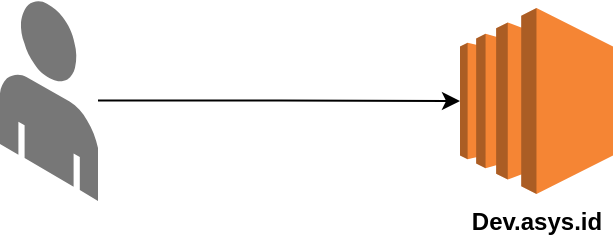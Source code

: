 <mxfile version="20.0.4" type="github">
  <diagram id="4cvPbMxtPAEpqsCtfiDJ" name="Page-1">
    <mxGraphModel dx="2062" dy="1132" grid="1" gridSize="10" guides="1" tooltips="1" connect="1" arrows="1" fold="1" page="1" pageScale="1" pageWidth="1654" pageHeight="2336" math="0" shadow="0">
      <root>
        <mxCell id="0" />
        <mxCell id="1" parent="0" />
        <mxCell id="h97FTamRR3yWaKN5MBpX-4" style="edgeStyle=orthogonalEdgeStyle;rounded=0;orthogonalLoop=1;jettySize=auto;html=1;entryX=0;entryY=0.5;entryDx=0;entryDy=0;entryPerimeter=0;" edge="1" parent="1" source="h97FTamRR3yWaKN5MBpX-1" target="h97FTamRR3yWaKN5MBpX-2">
          <mxGeometry relative="1" as="geometry" />
        </mxCell>
        <mxCell id="h97FTamRR3yWaKN5MBpX-1" value="" style="verticalLabelPosition=bottom;html=1;verticalAlign=top;strokeWidth=1;align=center;outlineConnect=0;dashed=0;outlineConnect=0;shape=mxgraph.aws3d.end_user;strokeColor=none;fillColor=#777777;aspect=fixed;" vertex="1" parent="1">
          <mxGeometry x="60" y="410" width="49" height="100.46" as="geometry" />
        </mxCell>
        <mxCell id="h97FTamRR3yWaKN5MBpX-2" value="&lt;div&gt;&lt;b&gt;Dev.asys.id&lt;/b&gt;&lt;/div&gt;" style="outlineConnect=0;dashed=0;verticalLabelPosition=bottom;verticalAlign=top;align=center;html=1;shape=mxgraph.aws3.ec2;fillColor=#F58534;gradientColor=none;" vertex="1" parent="1">
          <mxGeometry x="290" y="414" width="76.5" height="93" as="geometry" />
        </mxCell>
      </root>
    </mxGraphModel>
  </diagram>
</mxfile>
